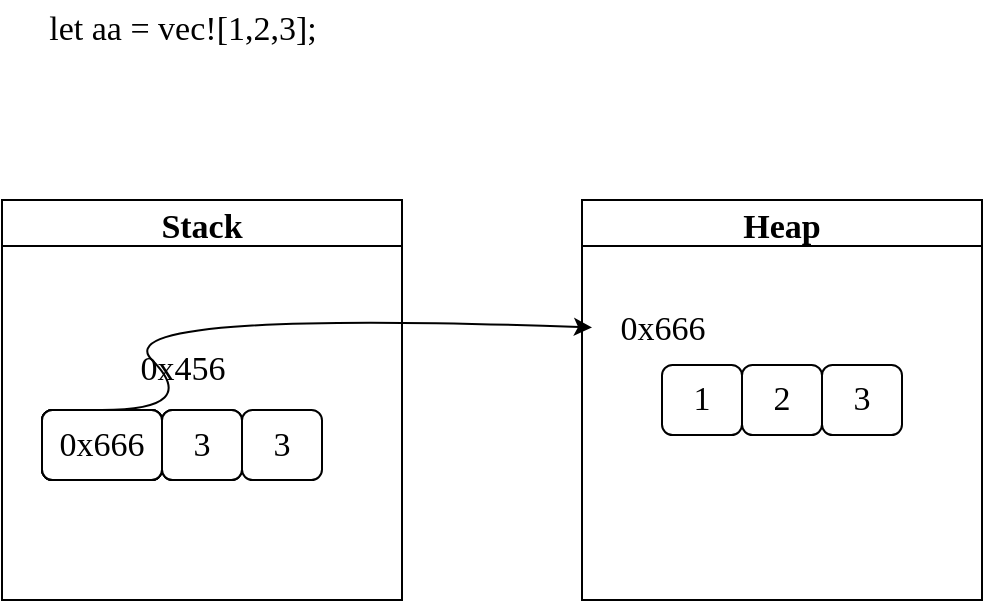 <mxfile scale="1" border="20">
    <diagram id="EvZBBdXXqlqTiitbuEYX" name="第 1 页">
        <mxGraphModel dx="784" dy="905" grid="1" gridSize="10" guides="1" tooltips="1" connect="1" arrows="1" fold="1" page="1" pageScale="1" pageWidth="827" pageHeight="1169" background="#FFFFFF" math="0" shadow="0">
            <root>
                <mxCell id="0"/>
                <mxCell id="1" parent="0"/>
                <mxCell id="3" value="Stack" style="swimlane;fontSize=17;fontFamily=Comic Sans MS;" vertex="1" parent="1">
                    <mxGeometry x="100" y="215" width="200" height="200" as="geometry"/>
                </mxCell>
                <mxCell id="4" value="0x666" style="rounded=1;whiteSpace=wrap;html=1;fontSize=17;fontFamily=Comic Sans MS;" vertex="1" parent="3">
                    <mxGeometry x="20" y="105" width="60" height="35" as="geometry"/>
                </mxCell>
                <mxCell id="5" value="Stack" style="swimlane;fontSize=17;fontFamily=Comic Sans MS;" vertex="1" parent="3">
                    <mxGeometry width="200" height="200" as="geometry"/>
                </mxCell>
                <mxCell id="6" value="0x666" style="rounded=1;whiteSpace=wrap;html=1;fontSize=17;fontFamily=Comic Sans MS;" vertex="1" parent="5">
                    <mxGeometry x="20" y="105" width="60" height="35" as="geometry"/>
                </mxCell>
                <mxCell id="7" value="3" style="rounded=1;whiteSpace=wrap;html=1;fontSize=17;fontFamily=Comic Sans MS;" vertex="1" parent="5">
                    <mxGeometry x="80" y="105" width="40" height="35" as="geometry"/>
                </mxCell>
                <mxCell id="8" value="Stack" style="swimlane;fontSize=17;fontFamily=Comic Sans MS;" vertex="1" parent="5">
                    <mxGeometry width="200" height="200" as="geometry"/>
                </mxCell>
                <mxCell id="9" value="0x666" style="rounded=1;whiteSpace=wrap;html=1;fontSize=17;fontFamily=Comic Sans MS;" vertex="1" parent="8">
                    <mxGeometry x="20" y="105" width="60" height="35" as="geometry"/>
                </mxCell>
                <mxCell id="10" value="Stack" style="swimlane;fontSize=17;fontFamily=Comic Sans MS;" vertex="1" parent="8">
                    <mxGeometry width="200" height="200" as="geometry"/>
                </mxCell>
                <mxCell id="11" value="0x666" style="rounded=1;whiteSpace=wrap;html=1;fontSize=17;fontFamily=Comic Sans MS;" vertex="1" parent="10">
                    <mxGeometry x="20" y="105" width="60" height="35" as="geometry"/>
                </mxCell>
                <mxCell id="12" value="3" style="rounded=1;whiteSpace=wrap;html=1;fontSize=17;fontFamily=Comic Sans MS;" vertex="1" parent="10">
                    <mxGeometry x="80" y="105" width="40" height="35" as="geometry"/>
                </mxCell>
                <mxCell id="13" value="3" style="rounded=1;whiteSpace=wrap;html=1;fontSize=17;fontFamily=Comic Sans MS;" vertex="1" parent="10">
                    <mxGeometry x="120" y="105" width="40" height="35" as="geometry"/>
                </mxCell>
                <mxCell id="14" value="0x456" style="text;html=1;align=center;verticalAlign=middle;resizable=0;points=[];autosize=1;strokeColor=none;fillColor=none;fontSize=17;fontFamily=Comic Sans MS;" vertex="1" parent="10">
                    <mxGeometry x="55" y="70" width="70" height="30" as="geometry"/>
                </mxCell>
                <mxCell id="15" value="" style="curved=1;endArrow=classic;html=1;fontSize=17;fontFamily=Comic Sans MS;" edge="1" parent="10" target="20">
                    <mxGeometry width="50" height="50" relative="1" as="geometry">
                        <mxPoint x="50" y="105" as="sourcePoint"/>
                        <mxPoint x="100" y="55" as="targetPoint"/>
                        <Array as="points">
                            <mxPoint x="100" y="105"/>
                            <mxPoint x="50" y="55"/>
                        </Array>
                    </mxGeometry>
                </mxCell>
                <mxCell id="16" value="Heap" style="swimlane;fontSize=17;fontFamily=Comic Sans MS;" vertex="1" parent="1">
                    <mxGeometry x="390" y="215" width="200" height="200" as="geometry"/>
                </mxCell>
                <mxCell id="17" value="1" style="rounded=1;whiteSpace=wrap;html=1;fontSize=17;fontFamily=Comic Sans MS;" vertex="1" parent="16">
                    <mxGeometry x="40" y="82.5" width="40" height="35" as="geometry"/>
                </mxCell>
                <mxCell id="18" value="2" style="rounded=1;whiteSpace=wrap;html=1;fontSize=17;fontFamily=Comic Sans MS;" vertex="1" parent="16">
                    <mxGeometry x="80" y="82.5" width="40" height="35" as="geometry"/>
                </mxCell>
                <mxCell id="19" value="3" style="rounded=1;whiteSpace=wrap;html=1;fontSize=17;fontFamily=Comic Sans MS;" vertex="1" parent="16">
                    <mxGeometry x="120" y="82.5" width="40" height="35" as="geometry"/>
                </mxCell>
                <mxCell id="20" value="0x666" style="text;html=1;align=center;verticalAlign=middle;resizable=0;points=[];autosize=1;strokeColor=none;fillColor=none;fontSize=17;fontFamily=Comic Sans MS;" vertex="1" parent="1">
                    <mxGeometry x="395" y="265" width="70" height="30" as="geometry"/>
                </mxCell>
                <mxCell id="21" value="let aa = vec![1,2,3];" style="text;html=1;align=center;verticalAlign=middle;resizable=0;points=[];autosize=1;strokeColor=none;fillColor=none;fontSize=17;fontFamily=Comic Sans MS;" vertex="1" parent="1">
                    <mxGeometry x="110" y="115" width="160" height="30" as="geometry"/>
                </mxCell>
            </root>
        </mxGraphModel>
    </diagram>
</mxfile>